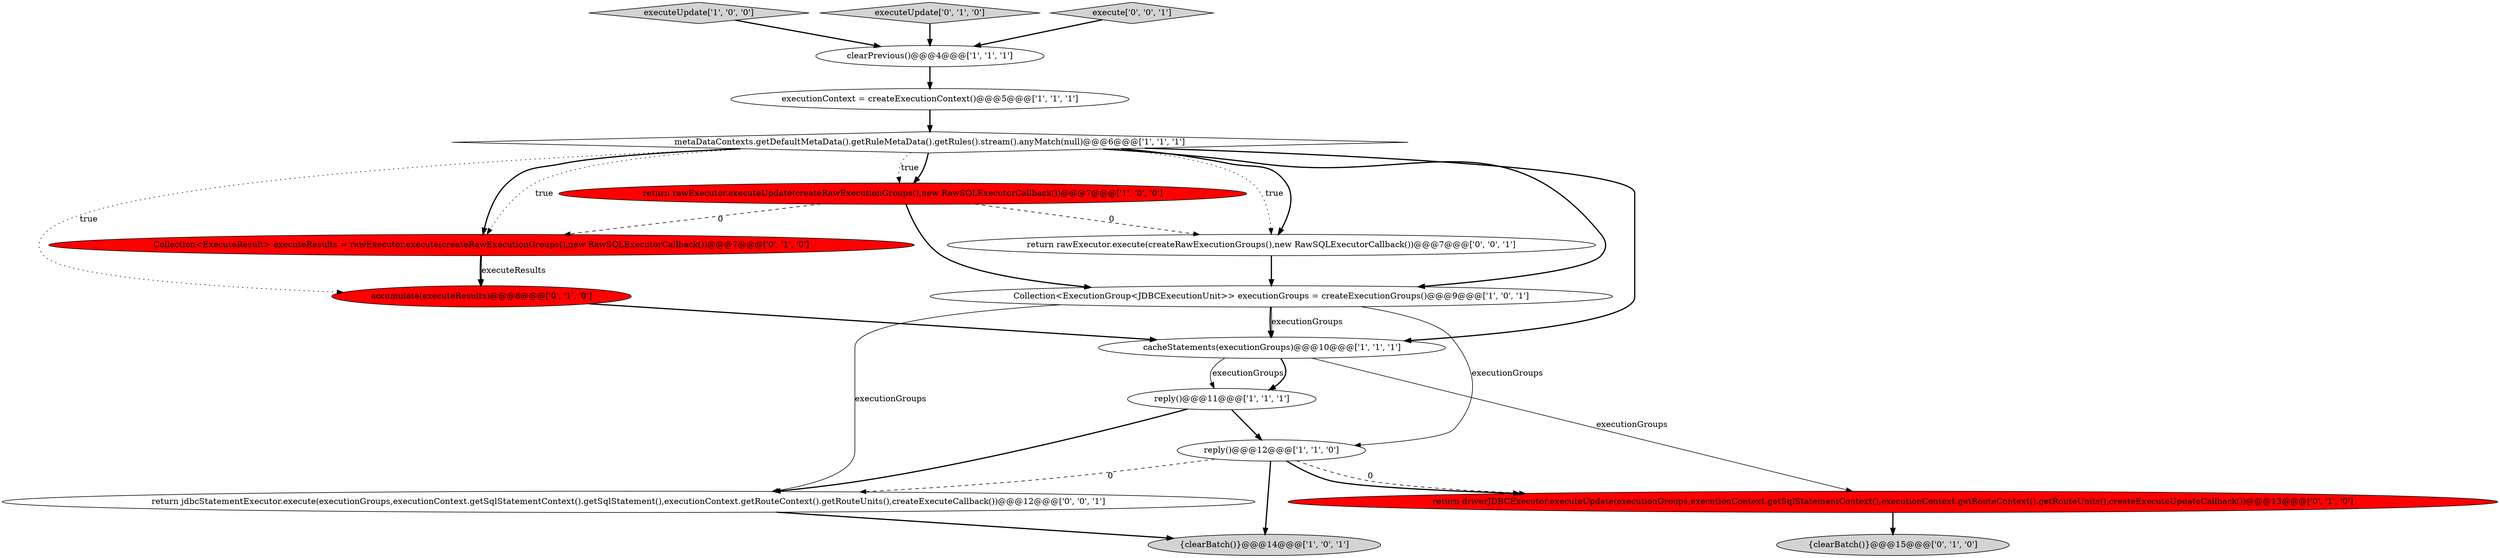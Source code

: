 digraph {
1 [style = filled, label = "executeUpdate['1', '0', '0']", fillcolor = lightgray, shape = diamond image = "AAA0AAABBB1BBB"];
9 [style = filled, label = "reply()@@@11@@@['1', '1', '1']", fillcolor = white, shape = ellipse image = "AAA0AAABBB1BBB"];
2 [style = filled, label = "return rawExecutor.executeUpdate(createRawExecutionGroups(),new RawSQLExecutorCallback())@@@7@@@['1', '0', '0']", fillcolor = red, shape = ellipse image = "AAA1AAABBB1BBB"];
15 [style = filled, label = "return jdbcStatementExecutor.execute(executionGroups,executionContext.getSqlStatementContext().getSqlStatement(),executionContext.getRouteContext().getRouteUnits(),createExecuteCallback())@@@12@@@['0', '0', '1']", fillcolor = white, shape = ellipse image = "AAA0AAABBB3BBB"];
13 [style = filled, label = "{clearBatch()}@@@15@@@['0', '1', '0']", fillcolor = lightgray, shape = ellipse image = "AAA0AAABBB2BBB"];
12 [style = filled, label = "return driverJDBCExecutor.executeUpdate(executionGroups,executionContext.getSqlStatementContext(),executionContext.getRouteContext().getRouteUnits(),createExecuteUpdateCallback())@@@13@@@['0', '1', '0']", fillcolor = red, shape = ellipse image = "AAA1AAABBB2BBB"];
4 [style = filled, label = "clearPrevious()@@@4@@@['1', '1', '1']", fillcolor = white, shape = ellipse image = "AAA0AAABBB1BBB"];
0 [style = filled, label = "Collection<ExecutionGroup<JDBCExecutionUnit>> executionGroups = createExecutionGroups()@@@9@@@['1', '0', '1']", fillcolor = white, shape = ellipse image = "AAA0AAABBB1BBB"];
6 [style = filled, label = "{clearBatch()}@@@14@@@['1', '0', '1']", fillcolor = lightgray, shape = ellipse image = "AAA0AAABBB1BBB"];
7 [style = filled, label = "executionContext = createExecutionContext()@@@5@@@['1', '1', '1']", fillcolor = white, shape = ellipse image = "AAA0AAABBB1BBB"];
14 [style = filled, label = "executeUpdate['0', '1', '0']", fillcolor = lightgray, shape = diamond image = "AAA0AAABBB2BBB"];
10 [style = filled, label = "accumulate(executeResults)@@@8@@@['0', '1', '0']", fillcolor = red, shape = ellipse image = "AAA1AAABBB2BBB"];
8 [style = filled, label = "reply()@@@12@@@['1', '1', '0']", fillcolor = white, shape = ellipse image = "AAA0AAABBB1BBB"];
11 [style = filled, label = "Collection<ExecuteResult> executeResults = rawExecutor.execute(createRawExecutionGroups(),new RawSQLExecutorCallback())@@@7@@@['0', '1', '0']", fillcolor = red, shape = ellipse image = "AAA1AAABBB2BBB"];
17 [style = filled, label = "return rawExecutor.execute(createRawExecutionGroups(),new RawSQLExecutorCallback())@@@7@@@['0', '0', '1']", fillcolor = white, shape = ellipse image = "AAA0AAABBB3BBB"];
16 [style = filled, label = "execute['0', '0', '1']", fillcolor = lightgray, shape = diamond image = "AAA0AAABBB3BBB"];
5 [style = filled, label = "metaDataContexts.getDefaultMetaData().getRuleMetaData().getRules().stream().anyMatch(null)@@@6@@@['1', '1', '1']", fillcolor = white, shape = diamond image = "AAA0AAABBB1BBB"];
3 [style = filled, label = "cacheStatements(executionGroups)@@@10@@@['1', '1', '1']", fillcolor = white, shape = ellipse image = "AAA0AAABBB1BBB"];
5->17 [style = dotted, label="true"];
0->3 [style = bold, label=""];
5->3 [style = bold, label=""];
1->4 [style = bold, label=""];
5->10 [style = dotted, label="true"];
8->15 [style = dashed, label="0"];
3->9 [style = solid, label="executionGroups"];
10->3 [style = bold, label=""];
8->12 [style = dashed, label="0"];
8->6 [style = bold, label=""];
15->6 [style = bold, label=""];
0->15 [style = solid, label="executionGroups"];
9->8 [style = bold, label=""];
5->17 [style = bold, label=""];
2->17 [style = dashed, label="0"];
4->7 [style = bold, label=""];
3->9 [style = bold, label=""];
12->13 [style = bold, label=""];
5->2 [style = bold, label=""];
7->5 [style = bold, label=""];
2->0 [style = bold, label=""];
5->11 [style = dotted, label="true"];
17->0 [style = bold, label=""];
3->12 [style = solid, label="executionGroups"];
5->0 [style = bold, label=""];
11->10 [style = bold, label=""];
9->15 [style = bold, label=""];
0->3 [style = solid, label="executionGroups"];
2->11 [style = dashed, label="0"];
5->11 [style = bold, label=""];
0->8 [style = solid, label="executionGroups"];
16->4 [style = bold, label=""];
11->10 [style = solid, label="executeResults"];
8->12 [style = bold, label=""];
5->2 [style = dotted, label="true"];
14->4 [style = bold, label=""];
}

